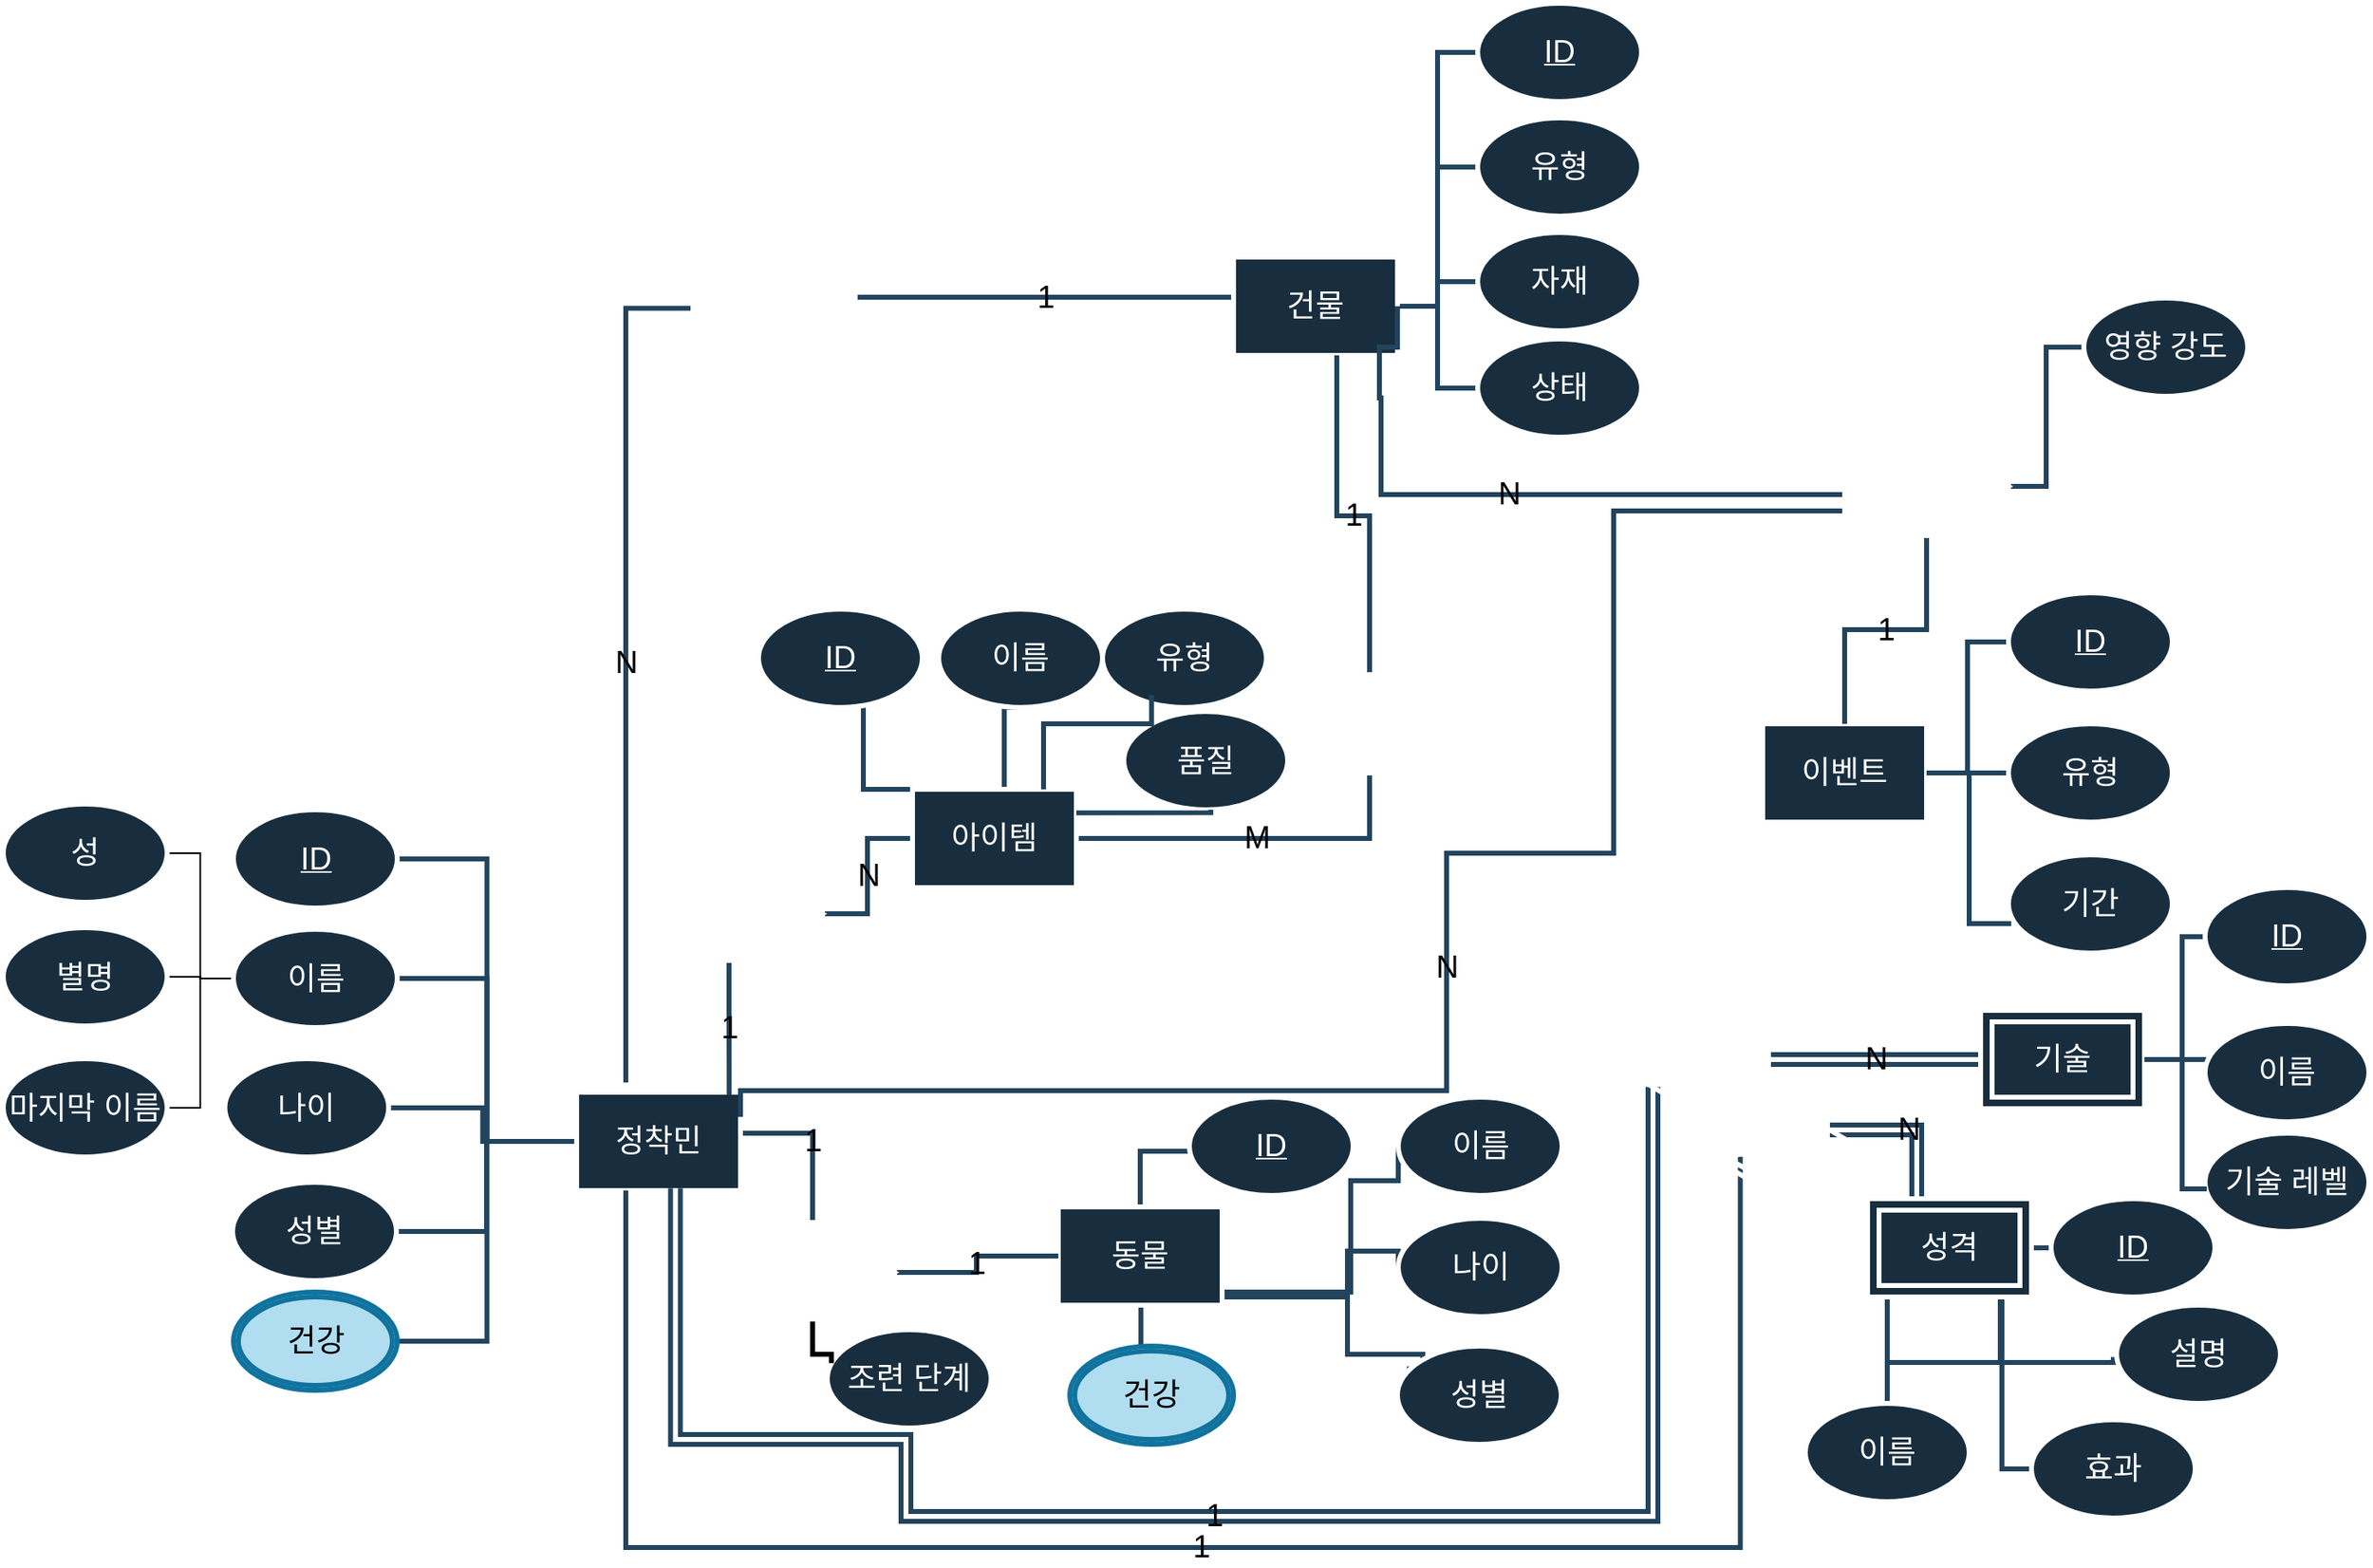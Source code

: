 <mxfile version="24.8.9">
  <diagram name="페이지-1" id="GI_cNQfDrmmtMgsHmbao">
    <mxGraphModel dx="2065" dy="2268" grid="0" gridSize="10" guides="1" tooltips="1" connect="1" arrows="1" fold="1" page="0" pageScale="1" pageWidth="827" pageHeight="1169" background="none" math="0" shadow="0">
      <root>
        <mxCell id="0" />
        <mxCell id="1" parent="0" />
        <mxCell id="TKPz3-VpZLi9evQmxMaP-30" value="건설/이용" style="shape=associativeEntity;whiteSpace=wrap;html=1;align=center;fillColor=none;labelBackgroundColor=none;strokeColor=#FFFFFF;fontColor=#FFFFFF;strokeWidth=3;fontSize=19;" parent="1" vertex="1">
          <mxGeometry x="197.5" y="57" width="104" height="65" as="geometry" />
        </mxCell>
        <mxCell id="XNvULCzM_jkl3tWQT3Cz-3" value="1" style="edgeStyle=orthogonalEdgeStyle;rounded=0;orthogonalLoop=1;jettySize=auto;html=1;endArrow=none;endFill=0;entryX=0.497;entryY=-0.033;entryDx=0;entryDy=0;entryPerimeter=0;labelBackgroundColor=none;strokeColor=#23445D;fontColor=default;strokeWidth=3;fontSize=19;" parent="1" source="TKPz3-VpZLi9evQmxMaP-33" target="XNvULCzM_jkl3tWQT3Cz-2" edge="1">
          <mxGeometry relative="1" as="geometry">
            <Array as="points">
              <mxPoint x="274" y="600" />
              <mxPoint x="274" y="653" />
            </Array>
          </mxGeometry>
        </mxCell>
        <mxCell id="wY4W4VZifrKlg0zCaD7g-46" style="edgeStyle=orthogonalEdgeStyle;rounded=0;orthogonalLoop=1;jettySize=auto;html=1;entryX=1;entryY=0.5;entryDx=0;entryDy=0;strokeColor=#23445D;endArrow=none;endFill=0;strokeWidth=3;fontSize=19;" parent="1" source="TKPz3-VpZLi9evQmxMaP-33" target="wY4W4VZifrKlg0zCaD7g-41" edge="1">
          <mxGeometry relative="1" as="geometry" />
        </mxCell>
        <mxCell id="wY4W4VZifrKlg0zCaD7g-47" style="edgeStyle=orthogonalEdgeStyle;rounded=0;orthogonalLoop=1;jettySize=auto;html=1;entryX=1;entryY=0.5;entryDx=0;entryDy=0;strokeColor=#23445D;endArrow=none;endFill=0;strokeWidth=3;fontSize=19;" parent="1" source="TKPz3-VpZLi9evQmxMaP-33" target="wY4W4VZifrKlg0zCaD7g-38" edge="1">
          <mxGeometry relative="1" as="geometry" />
        </mxCell>
        <mxCell id="wY4W4VZifrKlg0zCaD7g-48" style="edgeStyle=orthogonalEdgeStyle;rounded=0;orthogonalLoop=1;jettySize=auto;html=1;entryX=1;entryY=0.5;entryDx=0;entryDy=0;strokeColor=#23445D;endArrow=none;endFill=0;strokeWidth=3;fontSize=19;" parent="1" source="TKPz3-VpZLi9evQmxMaP-33" target="wY4W4VZifrKlg0zCaD7g-43" edge="1">
          <mxGeometry relative="1" as="geometry" />
        </mxCell>
        <mxCell id="wY4W4VZifrKlg0zCaD7g-49" style="edgeStyle=orthogonalEdgeStyle;rounded=0;orthogonalLoop=1;jettySize=auto;html=1;entryX=1;entryY=0.5;entryDx=0;entryDy=0;strokeColor=#23445D;endArrow=none;endFill=0;strokeWidth=3;fontSize=19;" parent="1" source="TKPz3-VpZLi9evQmxMaP-33" target="wY4W4VZifrKlg0zCaD7g-44" edge="1">
          <mxGeometry relative="1" as="geometry" />
        </mxCell>
        <mxCell id="wY4W4VZifrKlg0zCaD7g-50" style="edgeStyle=orthogonalEdgeStyle;rounded=0;orthogonalLoop=1;jettySize=auto;html=1;strokeColor=#23445D;endArrow=none;endFill=0;entryX=1;entryY=0.5;entryDx=0;entryDy=0;strokeWidth=3;fontSize=19;" parent="1" source="TKPz3-VpZLi9evQmxMaP-33" target="N7CeFheG3J_wT7qLa4mL-29" edge="1">
          <mxGeometry relative="1" as="geometry">
            <mxPoint x="84" y="690" as="targetPoint" />
          </mxGeometry>
        </mxCell>
        <mxCell id="TKPz3-VpZLi9evQmxMaP-33" value="정착민" style="whiteSpace=wrap;html=1;align=center;labelBackgroundColor=none;fillColor=#182E3E;strokeColor=#FFFFFF;fontColor=#FFFFFF;strokeWidth=3;fontSize=19;" parent="1" vertex="1">
          <mxGeometry x="130" y="575" width="100" height="60" as="geometry" />
        </mxCell>
        <mxCell id="wY4W4VZifrKlg0zCaD7g-11" value="1" style="edgeStyle=orthogonalEdgeStyle;rounded=0;orthogonalLoop=1;jettySize=auto;html=1;entryX=1;entryY=0.5;entryDx=0;entryDy=0;endArrow=none;endFill=0;labelBackgroundColor=none;strokeColor=#23445D;fontColor=default;strokeWidth=3;fontSize=19;" parent="1" source="TKPz3-VpZLi9evQmxMaP-34" target="TKPz3-VpZLi9evQmxMaP-30" edge="1">
          <mxGeometry relative="1" as="geometry">
            <Array as="points">
              <mxPoint x="302" y="90" />
            </Array>
          </mxGeometry>
        </mxCell>
        <mxCell id="wY4W4VZifrKlg0zCaD7g-72" style="edgeStyle=orthogonalEdgeStyle;rounded=0;orthogonalLoop=1;jettySize=auto;html=1;entryX=0;entryY=0.5;entryDx=0;entryDy=0;strokeColor=#23445D;endArrow=none;endFill=0;strokeWidth=3;fontSize=19;" parent="1" source="TKPz3-VpZLi9evQmxMaP-34" target="wY4W4VZifrKlg0zCaD7g-68" edge="1">
          <mxGeometry relative="1" as="geometry" />
        </mxCell>
        <mxCell id="wY4W4VZifrKlg0zCaD7g-73" style="edgeStyle=orthogonalEdgeStyle;rounded=0;orthogonalLoop=1;jettySize=auto;html=1;entryX=0;entryY=0.5;entryDx=0;entryDy=0;strokeColor=#23445D;endArrow=none;endFill=0;strokeWidth=3;fontSize=19;" parent="1" source="TKPz3-VpZLi9evQmxMaP-34" target="wY4W4VZifrKlg0zCaD7g-67" edge="1">
          <mxGeometry relative="1" as="geometry" />
        </mxCell>
        <mxCell id="wY4W4VZifrKlg0zCaD7g-74" style="edgeStyle=orthogonalEdgeStyle;rounded=0;orthogonalLoop=1;jettySize=auto;html=1;entryX=0;entryY=0.5;entryDx=0;entryDy=0;strokeColor=#23445D;endArrow=none;endFill=0;strokeWidth=3;fontSize=19;" parent="1" source="TKPz3-VpZLi9evQmxMaP-34" target="wY4W4VZifrKlg0zCaD7g-69" edge="1">
          <mxGeometry relative="1" as="geometry" />
        </mxCell>
        <mxCell id="wY4W4VZifrKlg0zCaD7g-75" style="edgeStyle=orthogonalEdgeStyle;rounded=0;orthogonalLoop=1;jettySize=auto;html=1;strokeColor=#23445D;endArrow=none;endFill=0;strokeWidth=3;fontSize=19;" parent="1" source="TKPz3-VpZLi9evQmxMaP-34" target="wY4W4VZifrKlg0zCaD7g-70" edge="1">
          <mxGeometry relative="1" as="geometry">
            <Array as="points" />
          </mxGeometry>
        </mxCell>
        <mxCell id="TKPz3-VpZLi9evQmxMaP-34" value="건물" style="whiteSpace=wrap;html=1;align=center;labelBackgroundColor=none;fillColor=#182E3E;strokeColor=#FFFFFF;fontColor=#FFFFFF;strokeWidth=3;fontSize=19;" parent="1" vertex="1">
          <mxGeometry x="531" y="65" width="100" height="60" as="geometry" />
        </mxCell>
        <mxCell id="XNvULCzM_jkl3tWQT3Cz-17" value="M" style="edgeStyle=orthogonalEdgeStyle;rounded=0;orthogonalLoop=1;jettySize=auto;html=1;entryX=0.5;entryY=1;entryDx=0;entryDy=0;endArrow=none;endFill=0;labelBackgroundColor=none;strokeColor=#23445D;fontColor=default;strokeWidth=3;fontSize=19;" parent="1" source="TKPz3-VpZLi9evQmxMaP-35" target="XNvULCzM_jkl3tWQT3Cz-16" edge="1">
          <mxGeometry relative="1" as="geometry" />
        </mxCell>
        <mxCell id="wY4W4VZifrKlg0zCaD7g-18" value="N" style="edgeStyle=orthogonalEdgeStyle;rounded=0;orthogonalLoop=1;jettySize=auto;html=1;endArrow=none;endFill=0;labelBackgroundColor=none;strokeColor=#23445D;fontColor=default;strokeWidth=3;fontSize=19;" parent="1" source="TKPz3-VpZLi9evQmxMaP-35" target="wY4W4VZifrKlg0zCaD7g-17" edge="1">
          <mxGeometry relative="1" as="geometry" />
        </mxCell>
        <mxCell id="wY4W4VZifrKlg0zCaD7g-83" style="edgeStyle=orthogonalEdgeStyle;rounded=0;orthogonalLoop=1;jettySize=auto;html=1;entryX=1;entryY=1;entryDx=0;entryDy=0;strokeColor=#23445D;endArrow=none;endFill=0;strokeWidth=3;fontSize=19;" parent="1" source="TKPz3-VpZLi9evQmxMaP-35" edge="1">
          <mxGeometry relative="1" as="geometry">
            <Array as="points">
              <mxPoint x="305" y="390" />
            </Array>
            <mxPoint x="326.355" y="331.213" as="targetPoint" />
          </mxGeometry>
        </mxCell>
        <mxCell id="wY4W4VZifrKlg0zCaD7g-84" style="edgeStyle=orthogonalEdgeStyle;rounded=0;orthogonalLoop=1;jettySize=auto;html=1;entryX=0.5;entryY=1;entryDx=0;entryDy=0;strokeColor=#23445D;endArrow=none;endFill=0;strokeWidth=3;fontSize=19;" parent="1" source="TKPz3-VpZLi9evQmxMaP-35" target="wY4W4VZifrKlg0zCaD7g-79" edge="1">
          <mxGeometry relative="1" as="geometry">
            <Array as="points">
              <mxPoint x="391" y="380" />
              <mxPoint x="391" y="380" />
            </Array>
          </mxGeometry>
        </mxCell>
        <mxCell id="TKPz3-VpZLi9evQmxMaP-35" value="아이템" style="whiteSpace=wrap;html=1;align=center;labelBackgroundColor=none;fillColor=#182E3E;strokeColor=#FFFFFF;fontColor=#FFFFFF;strokeWidth=3;fontSize=19;" parent="1" vertex="1">
          <mxGeometry x="335" y="390" width="100" height="60" as="geometry" />
        </mxCell>
        <mxCell id="wY4W4VZifrKlg0zCaD7g-107" style="edgeStyle=orthogonalEdgeStyle;rounded=0;orthogonalLoop=1;jettySize=auto;html=1;strokeColor=#23445D;endArrow=none;endFill=0;strokeWidth=3;fontSize=19;entryX=0.434;entryY=0.02;entryDx=0;entryDy=0;entryPerimeter=0;" parent="1" source="TKPz3-VpZLi9evQmxMaP-36" target="N7CeFheG3J_wT7qLa4mL-30" edge="1">
          <mxGeometry relative="1" as="geometry">
            <mxPoint x="390" y="730" as="targetPoint" />
            <Array as="points">
              <mxPoint x="474" y="731" />
            </Array>
          </mxGeometry>
        </mxCell>
        <mxCell id="wY4W4VZifrKlg0zCaD7g-109" style="edgeStyle=orthogonalEdgeStyle;rounded=0;orthogonalLoop=1;jettySize=auto;html=1;strokeColor=#23445D;endArrow=none;endFill=0;strokeWidth=3;fontSize=19;" parent="1" source="TKPz3-VpZLi9evQmxMaP-36" target="wY4W4VZifrKlg0zCaD7g-102" edge="1">
          <mxGeometry relative="1" as="geometry">
            <Array as="points">
              <mxPoint x="474" y="611" />
            </Array>
          </mxGeometry>
        </mxCell>
        <mxCell id="wY4W4VZifrKlg0zCaD7g-110" style="edgeStyle=orthogonalEdgeStyle;rounded=0;orthogonalLoop=1;jettySize=auto;html=1;entryX=0;entryY=0.5;entryDx=0;entryDy=0;strokeColor=#23445D;endArrow=none;endFill=0;strokeWidth=3;fontSize=19;" parent="1" target="wY4W4VZifrKlg0zCaD7g-101" edge="1">
          <mxGeometry relative="1" as="geometry">
            <Array as="points">
              <mxPoint x="602.51" y="697" />
              <mxPoint x="602.51" y="629" />
              <mxPoint x="631.51" y="629" />
            </Array>
            <mxPoint x="524.51" y="697" as="sourcePoint" />
          </mxGeometry>
        </mxCell>
        <mxCell id="wY4W4VZifrKlg0zCaD7g-112" style="edgeStyle=orthogonalEdgeStyle;rounded=0;orthogonalLoop=1;jettySize=auto;html=1;strokeColor=#23445D;endArrow=none;endFill=0;strokeWidth=3;fontSize=19;entryX=0.058;entryY=0.231;entryDx=0;entryDy=0;entryPerimeter=0;" parent="1" target="wY4W4VZifrKlg0zCaD7g-104" edge="1">
          <mxGeometry relative="1" as="geometry">
            <mxPoint x="567.833" y="736" as="targetPoint" />
            <Array as="points">
              <mxPoint x="600.51" y="700" />
              <mxPoint x="600.51" y="735" />
              <mxPoint x="646.51" y="735" />
            </Array>
            <mxPoint x="524" y="700" as="sourcePoint" />
          </mxGeometry>
        </mxCell>
        <mxCell id="wY4W4VZifrKlg0zCaD7g-114" style="edgeStyle=orthogonalEdgeStyle;rounded=0;orthogonalLoop=1;jettySize=auto;html=1;entryX=0;entryY=0.5;entryDx=0;entryDy=0;strokeColor=#23445D;endArrow=none;endFill=0;strokeWidth=3;fontSize=19;" parent="1" target="wY4W4VZifrKlg0zCaD7g-103" edge="1">
          <mxGeometry relative="1" as="geometry">
            <mxPoint x="524.51" y="698" as="sourcePoint" />
            <Array as="points">
              <mxPoint x="600.51" y="698" />
              <mxPoint x="600.51" y="672" />
            </Array>
          </mxGeometry>
        </mxCell>
        <mxCell id="TKPz3-VpZLi9evQmxMaP-36" value="동물" style="whiteSpace=wrap;html=1;align=center;labelBackgroundColor=none;fillColor=#182E3E;strokeColor=#FFFFFF;fontColor=#FFFFFF;strokeWidth=3;fontSize=19;" parent="1" vertex="1">
          <mxGeometry x="424" y="645" width="100" height="60" as="geometry" />
        </mxCell>
        <mxCell id="XNvULCzM_jkl3tWQT3Cz-20" value="1" style="edgeStyle=orthogonalEdgeStyle;rounded=0;orthogonalLoop=1;jettySize=auto;html=1;endArrow=none;endFill=0;labelBackgroundColor=none;strokeColor=#23445D;fontColor=default;strokeWidth=3;fontSize=19;" parent="1" source="XNvULCzM_jkl3tWQT3Cz-2" target="TKPz3-VpZLi9evQmxMaP-36" edge="1">
          <mxGeometry relative="1" as="geometry" />
        </mxCell>
        <mxCell id="XNvULCzM_jkl3tWQT3Cz-2" value="조련" style="shape=associativeEntity;whiteSpace=wrap;html=1;align=center;fillColor=none;labelBackgroundColor=none;strokeColor=#FFFFFF;fontColor=#FFFFFF;strokeWidth=3;fontSize=19;" parent="1" vertex="1">
          <mxGeometry x="224" y="655" width="100" height="60" as="geometry" />
        </mxCell>
        <mxCell id="XNvULCzM_jkl3tWQT3Cz-11" value="N" style="edgeStyle=orthogonalEdgeStyle;rounded=0;orthogonalLoop=1;jettySize=auto;html=1;endArrow=none;endFill=0;shape=link;labelBackgroundColor=none;strokeColor=#23445D;fontColor=default;strokeWidth=3;fontSize=19;" parent="1" source="wY4W4VZifrKlg0zCaD7g-32" target="wY4W4VZifrKlg0zCaD7g-29" edge="1">
          <mxGeometry relative="1" as="geometry">
            <mxPoint x="819.0" y="538.5" as="sourcePoint" />
            <mxPoint x="981" y="539.0" as="targetPoint" />
          </mxGeometry>
        </mxCell>
        <mxCell id="XNvULCzM_jkl3tWQT3Cz-10" value="1" style="edgeStyle=orthogonalEdgeStyle;rounded=0;orthogonalLoop=1;jettySize=auto;html=1;endArrow=none;endFill=0;shape=link;labelBackgroundColor=none;strokeColor=#23445D;fontColor=default;strokeWidth=3;fontSize=19;exitX=0.603;exitY=0.978;exitDx=0;exitDy=0;exitPerimeter=0;" parent="1" source="TKPz3-VpZLi9evQmxMaP-33" target="wY4W4VZifrKlg0zCaD7g-32" edge="1">
          <mxGeometry relative="1" as="geometry">
            <mxPoint x="786.9" y="595" as="targetPoint" />
            <Array as="points">
              <mxPoint x="190" y="787" />
              <mxPoint x="331" y="787" />
              <mxPoint x="331" y="834" />
              <mxPoint x="787" y="834" />
            </Array>
            <mxPoint x="189.5" y="672.24" as="sourcePoint" />
          </mxGeometry>
        </mxCell>
        <mxCell id="XNvULCzM_jkl3tWQT3Cz-14" value="N" style="edgeStyle=orthogonalEdgeStyle;rounded=0;orthogonalLoop=1;jettySize=auto;html=1;endArrow=none;endFill=0;shape=link;labelBackgroundColor=none;strokeColor=#23445D;fontColor=default;strokeWidth=3;fontSize=19;" parent="1" source="wY4W4VZifrKlg0zCaD7g-34" target="wY4W4VZifrKlg0zCaD7g-30" edge="1">
          <mxGeometry relative="1" as="geometry">
            <mxPoint x="801" y="599.0" as="sourcePoint" />
            <mxPoint x="1000" y="656.5" as="targetPoint" />
            <Array as="points">
              <mxPoint x="921" y="598" />
              <mxPoint x="948" y="598" />
            </Array>
          </mxGeometry>
        </mxCell>
        <mxCell id="XNvULCzM_jkl3tWQT3Cz-13" value="1" style="edgeStyle=orthogonalEdgeStyle;rounded=0;orthogonalLoop=1;jettySize=auto;html=1;entryX=0.153;entryY=0.473;entryDx=0;entryDy=0;entryPerimeter=0;endArrow=none;endFill=0;labelBackgroundColor=none;strokeColor=#23445D;fontColor=default;strokeWidth=3;fontSize=19;" parent="1" source="TKPz3-VpZLi9evQmxMaP-33" target="wY4W4VZifrKlg0zCaD7g-34" edge="1">
          <mxGeometry relative="1" as="geometry">
            <mxPoint x="308.68" y="852.72" as="targetPoint" />
            <Array as="points">
              <mxPoint x="160" y="853" />
            </Array>
          </mxGeometry>
        </mxCell>
        <mxCell id="XNvULCzM_jkl3tWQT3Cz-18" value="1" style="edgeStyle=orthogonalEdgeStyle;rounded=0;orthogonalLoop=1;jettySize=auto;html=1;endArrow=none;endFill=0;labelBackgroundColor=none;strokeColor=#23445D;fontColor=default;strokeWidth=3;fontSize=19;" parent="1" source="XNvULCzM_jkl3tWQT3Cz-16" target="TKPz3-VpZLi9evQmxMaP-34" edge="1">
          <mxGeometry relative="1" as="geometry">
            <Array as="points">
              <mxPoint x="614" y="223" />
              <mxPoint x="594" y="223" />
            </Array>
          </mxGeometry>
        </mxCell>
        <mxCell id="XNvULCzM_jkl3tWQT3Cz-16" value="보관" style="shape=associativeEntity;whiteSpace=wrap;html=1;align=center;fillColor=none;labelBackgroundColor=none;strokeColor=#FFFFFF;fontColor=#FFFFFF;strokeWidth=3;fontSize=19;" parent="1" vertex="1">
          <mxGeometry x="564" y="320" width="100" height="60" as="geometry" />
        </mxCell>
        <mxCell id="wY4W4VZifrKlg0zCaD7g-12" value="N" style="edgeStyle=orthogonalEdgeStyle;rounded=0;orthogonalLoop=1;jettySize=auto;html=1;endArrow=none;endFill=0;labelBackgroundColor=none;strokeColor=#23445D;fontColor=default;strokeWidth=3;fontSize=19;entryX=0.019;entryY=0.603;entryDx=0;entryDy=0;entryPerimeter=0;" parent="1" target="TKPz3-VpZLi9evQmxMaP-30" edge="1">
          <mxGeometry relative="1" as="geometry">
            <Array as="points">
              <mxPoint x="160" y="96" />
            </Array>
            <mxPoint x="160" y="569" as="sourcePoint" />
            <mxPoint x="200" y="148" as="targetPoint" />
          </mxGeometry>
        </mxCell>
        <mxCell id="wY4W4VZifrKlg0zCaD7g-94" style="edgeStyle=orthogonalEdgeStyle;rounded=0;orthogonalLoop=1;jettySize=auto;html=1;entryX=0;entryY=0.5;entryDx=0;entryDy=0;strokeColor=#23445D;endArrow=none;endFill=0;strokeWidth=3;fontSize=19;" parent="1" source="wY4W4VZifrKlg0zCaD7g-13" target="wY4W4VZifrKlg0zCaD7g-87" edge="1">
          <mxGeometry relative="1" as="geometry" />
        </mxCell>
        <mxCell id="wY4W4VZifrKlg0zCaD7g-95" style="edgeStyle=orthogonalEdgeStyle;rounded=0;orthogonalLoop=1;jettySize=auto;html=1;strokeColor=#23445D;endArrow=none;endFill=0;strokeWidth=3;fontSize=19;" parent="1" source="wY4W4VZifrKlg0zCaD7g-13" target="wY4W4VZifrKlg0zCaD7g-92" edge="1">
          <mxGeometry relative="1" as="geometry" />
        </mxCell>
        <mxCell id="wY4W4VZifrKlg0zCaD7g-13" value="이벤트" style="whiteSpace=wrap;html=1;align=center;labelBackgroundColor=none;fillColor=#182E3E;strokeColor=#FFFFFF;fontColor=#FFFFFF;strokeWidth=3;fontSize=19;" parent="1" vertex="1">
          <mxGeometry x="854" y="350" width="100" height="60" as="geometry" />
        </mxCell>
        <mxCell id="wY4W4VZifrKlg0zCaD7g-17" value="소유" style="shape=associativeEntity;whiteSpace=wrap;html=1;align=center;fillColor=none;labelBackgroundColor=none;strokeColor=#FFFFFF;fontColor=#FFFFFF;strokeWidth=3;fontSize=19;" parent="1" vertex="1">
          <mxGeometry x="180" y="436" width="100" height="60" as="geometry" />
        </mxCell>
        <mxCell id="wY4W4VZifrKlg0zCaD7g-19" value="1" style="edgeStyle=orthogonalEdgeStyle;rounded=0;orthogonalLoop=1;jettySize=auto;html=1;entryX=0.931;entryY=0.028;entryDx=0;entryDy=0;entryPerimeter=0;endArrow=none;endFill=0;labelBackgroundColor=none;strokeColor=#23445D;fontColor=default;strokeWidth=3;fontSize=19;" parent="1" source="wY4W4VZifrKlg0zCaD7g-17" target="TKPz3-VpZLi9evQmxMaP-33" edge="1">
          <mxGeometry relative="1" as="geometry">
            <Array as="points">
              <mxPoint x="223" y="520" />
              <mxPoint x="223" y="520" />
            </Array>
          </mxGeometry>
        </mxCell>
        <mxCell id="wY4W4VZifrKlg0zCaD7g-25" value="N" style="edgeStyle=orthogonalEdgeStyle;rounded=0;orthogonalLoop=1;jettySize=auto;html=1;entryX=1;entryY=0.25;entryDx=0;entryDy=0;endArrow=none;endFill=0;labelBackgroundColor=none;strokeColor=#23445D;fontColor=default;strokeWidth=3;fontSize=19;exitX=0;exitY=0.75;exitDx=0;exitDy=0;" parent="1" source="wY4W4VZifrKlg0zCaD7g-21" target="TKPz3-VpZLi9evQmxMaP-33" edge="1">
          <mxGeometry relative="1" as="geometry">
            <mxPoint x="404" y="565.059" as="sourcePoint" />
            <Array as="points">
              <mxPoint x="763" y="220" />
              <mxPoint x="763" y="429" />
              <mxPoint x="661" y="429" />
              <mxPoint x="661" y="574" />
              <mxPoint x="230" y="574" />
            </Array>
          </mxGeometry>
        </mxCell>
        <mxCell id="wY4W4VZifrKlg0zCaD7g-22" value="1" style="edgeStyle=orthogonalEdgeStyle;rounded=0;orthogonalLoop=1;jettySize=auto;html=1;endArrow=none;endFill=0;labelBackgroundColor=none;strokeColor=#23445D;fontColor=default;strokeWidth=3;fontSize=19;" parent="1" source="wY4W4VZifrKlg0zCaD7g-21" target="wY4W4VZifrKlg0zCaD7g-13" edge="1">
          <mxGeometry relative="1" as="geometry" />
        </mxCell>
        <mxCell id="wY4W4VZifrKlg0zCaD7g-23" value="N" style="edgeStyle=orthogonalEdgeStyle;rounded=0;orthogonalLoop=1;jettySize=auto;html=1;entryX=1;entryY=0.5;entryDx=0;entryDy=0;endArrow=none;endFill=0;labelBackgroundColor=none;strokeColor=#23445D;fontColor=default;strokeWidth=3;fontSize=19;" parent="1" source="wY4W4VZifrKlg0zCaD7g-21" target="TKPz3-VpZLi9evQmxMaP-34" edge="1">
          <mxGeometry relative="1" as="geometry">
            <Array as="points">
              <mxPoint x="621" y="210" />
              <mxPoint x="621" y="151" />
              <mxPoint x="620" y="151" />
              <mxPoint x="620" y="120" />
              <mxPoint x="631" y="120" />
            </Array>
          </mxGeometry>
        </mxCell>
        <mxCell id="wY4W4VZifrKlg0zCaD7g-99" style="edgeStyle=orthogonalEdgeStyle;rounded=0;orthogonalLoop=1;jettySize=auto;html=1;entryX=0;entryY=0.5;entryDx=0;entryDy=0;strokeColor=#23445D;endArrow=none;endFill=0;strokeWidth=3;fontSize=19;" parent="1" source="wY4W4VZifrKlg0zCaD7g-21" target="wY4W4VZifrKlg0zCaD7g-98" edge="1">
          <mxGeometry relative="1" as="geometry" />
        </mxCell>
        <mxCell id="wY4W4VZifrKlg0zCaD7g-21" value="영향" style="shape=associativeEntity;whiteSpace=wrap;html=1;align=center;fillColor=none;labelBackgroundColor=none;strokeColor=#FFFFFF;fontColor=#FFFFFF;strokeWidth=3;fontSize=19;" parent="1" vertex="1">
          <mxGeometry x="904" y="175" width="100" height="60" as="geometry" />
        </mxCell>
        <mxCell id="wY4W4VZifrKlg0zCaD7g-64" style="edgeStyle=orthogonalEdgeStyle;rounded=0;orthogonalLoop=1;jettySize=auto;html=1;strokeColor=#23445D;endArrow=none;endFill=0;strokeWidth=3;fontSize=19;" parent="1" source="wY4W4VZifrKlg0zCaD7g-29" target="wY4W4VZifrKlg0zCaD7g-53" edge="1">
          <mxGeometry relative="1" as="geometry">
            <Array as="points">
              <mxPoint x="1110" y="555" />
              <mxPoint x="1110" y="480" />
            </Array>
          </mxGeometry>
        </mxCell>
        <mxCell id="wY4W4VZifrKlg0zCaD7g-65" style="edgeStyle=orthogonalEdgeStyle;rounded=0;orthogonalLoop=1;jettySize=auto;html=1;strokeColor=#23445D;endArrow=none;endFill=0;strokeWidth=3;fontSize=19;" parent="1" source="wY4W4VZifrKlg0zCaD7g-29" target="wY4W4VZifrKlg0zCaD7g-52" edge="1">
          <mxGeometry relative="1" as="geometry">
            <Array as="points">
              <mxPoint x="1120" y="555" />
              <mxPoint x="1120" y="555" />
            </Array>
          </mxGeometry>
        </mxCell>
        <mxCell id="wY4W4VZifrKlg0zCaD7g-29" value="기술" style="shape=ext;margin=3;double=1;whiteSpace=wrap;html=1;align=center;labelBackgroundColor=none;fillColor=#182E3E;strokeColor=#FFFFFF;fontColor=#FFFFFF;strokeWidth=3;fontSize=19;" parent="1" vertex="1">
          <mxGeometry x="987" y="525" width="100" height="60" as="geometry" />
        </mxCell>
        <mxCell id="wY4W4VZifrKlg0zCaD7g-58" style="edgeStyle=orthogonalEdgeStyle;rounded=0;orthogonalLoop=1;jettySize=auto;html=1;strokeColor=#23445D;endArrow=none;endFill=0;strokeWidth=3;fontSize=19;" parent="1" source="wY4W4VZifrKlg0zCaD7g-30" target="wY4W4VZifrKlg0zCaD7g-56" edge="1">
          <mxGeometry relative="1" as="geometry" />
        </mxCell>
        <mxCell id="wY4W4VZifrKlg0zCaD7g-59" style="edgeStyle=orthogonalEdgeStyle;rounded=0;orthogonalLoop=1;jettySize=auto;html=1;strokeColor=#23445D;endArrow=none;endFill=0;strokeWidth=3;fontSize=19;entryX=-0.007;entryY=0.554;entryDx=0;entryDy=0;entryPerimeter=0;" parent="1" source="wY4W4VZifrKlg0zCaD7g-30" target="wY4W4VZifrKlg0zCaD7g-55" edge="1">
          <mxGeometry relative="1" as="geometry">
            <Array as="points">
              <mxPoint x="930" y="740" />
              <mxPoint x="1068" y="740" />
              <mxPoint x="1068" y="738" />
            </Array>
          </mxGeometry>
        </mxCell>
        <mxCell id="wY4W4VZifrKlg0zCaD7g-60" style="edgeStyle=orthogonalEdgeStyle;rounded=0;orthogonalLoop=1;jettySize=auto;html=1;entryX=0;entryY=0.5;entryDx=0;entryDy=0;strokeColor=#23445D;endArrow=none;endFill=0;strokeWidth=3;fontSize=19;" parent="1" source="wY4W4VZifrKlg0zCaD7g-30" target="wY4W4VZifrKlg0zCaD7g-57" edge="1">
          <mxGeometry relative="1" as="geometry">
            <Array as="points">
              <mxPoint x="1000" y="805" />
            </Array>
          </mxGeometry>
        </mxCell>
        <mxCell id="wY4W4VZifrKlg0zCaD7g-63" style="edgeStyle=orthogonalEdgeStyle;rounded=0;orthogonalLoop=1;jettySize=auto;html=1;strokeColor=#23445D;endArrow=none;endFill=0;strokeWidth=3;fontSize=19;" parent="1" source="wY4W4VZifrKlg0zCaD7g-30" target="wY4W4VZifrKlg0zCaD7g-61" edge="1">
          <mxGeometry relative="1" as="geometry">
            <Array as="points">
              <mxPoint x="999" y="740" />
              <mxPoint x="930" y="740" />
            </Array>
          </mxGeometry>
        </mxCell>
        <mxCell id="wY4W4VZifrKlg0zCaD7g-30" value="성격" style="shape=ext;margin=3;double=1;whiteSpace=wrap;html=1;align=center;labelBackgroundColor=none;fillColor=#182E3E;strokeColor=#FFFFFF;fontColor=#FFFFFF;strokeWidth=3;fontSize=19;" parent="1" vertex="1">
          <mxGeometry x="918" y="640" width="100" height="60" as="geometry" />
        </mxCell>
        <mxCell id="wY4W4VZifrKlg0zCaD7g-32" value="내제" style="shape=rhombus;double=1;perimeter=rhombusPerimeter;whiteSpace=wrap;html=1;align=center;strokeColor=#FFFFFF;verticalAlign=middle;fontFamily=Helvetica;fontSize=19;fontColor=#FFFFFF;fillColor=none;labelBackgroundColor=none;strokeWidth=3;" parent="1" vertex="1">
          <mxGeometry x="759" y="525" width="100" height="60" as="geometry" />
        </mxCell>
        <mxCell id="wY4W4VZifrKlg0zCaD7g-34" value="내제" style="shape=rhombus;double=1;perimeter=rhombusPerimeter;whiteSpace=wrap;html=1;align=center;strokeColor=#FFFFFF;verticalAlign=middle;fontFamily=Helvetica;fontSize=19;fontColor=#FFFFFF;fillColor=none;labelBackgroundColor=none;strokeWidth=3;" parent="1" vertex="1">
          <mxGeometry x="825" y="586" width="100" height="60" as="geometry" />
        </mxCell>
        <mxCell id="N7CeFheG3J_wT7qLa4mL-35" style="edgeStyle=orthogonalEdgeStyle;rounded=0;orthogonalLoop=1;jettySize=auto;html=1;entryX=1;entryY=0.5;entryDx=0;entryDy=0;endArrow=none;endFill=0;" parent="1" source="wY4W4VZifrKlg0zCaD7g-38" target="N7CeFheG3J_wT7qLa4mL-32" edge="1">
          <mxGeometry relative="1" as="geometry" />
        </mxCell>
        <mxCell id="N7CeFheG3J_wT7qLa4mL-36" style="edgeStyle=orthogonalEdgeStyle;rounded=0;orthogonalLoop=1;jettySize=auto;html=1;entryX=1;entryY=0.5;entryDx=0;entryDy=0;endArrow=none;endFill=0;" parent="1" source="wY4W4VZifrKlg0zCaD7g-38" target="N7CeFheG3J_wT7qLa4mL-33" edge="1">
          <mxGeometry relative="1" as="geometry" />
        </mxCell>
        <mxCell id="N7CeFheG3J_wT7qLa4mL-37" style="edgeStyle=orthogonalEdgeStyle;rounded=0;orthogonalLoop=1;jettySize=auto;html=1;entryX=1;entryY=0.5;entryDx=0;entryDy=0;endArrow=none;endFill=0;" parent="1" source="wY4W4VZifrKlg0zCaD7g-38" target="N7CeFheG3J_wT7qLa4mL-34" edge="1">
          <mxGeometry relative="1" as="geometry" />
        </mxCell>
        <mxCell id="wY4W4VZifrKlg0zCaD7g-38" value="이름" style="ellipse;whiteSpace=wrap;html=1;align=center;strokeColor=#FFFFFF;fontColor=#FFFFFF;fillColor=#182E3E;strokeWidth=3;fontSize=19;" parent="1" vertex="1">
          <mxGeometry x="-79.5" y="475.5" width="100" height="60" as="geometry" />
        </mxCell>
        <mxCell id="wY4W4VZifrKlg0zCaD7g-41" value="ID" style="ellipse;whiteSpace=wrap;html=1;align=center;fontStyle=4;strokeColor=#FFFFFF;fontColor=#FFFFFF;fillColor=#182E3E;strokeWidth=3;fontSize=19;" parent="1" vertex="1">
          <mxGeometry x="-79.5" y="402.5" width="100" height="60" as="geometry" />
        </mxCell>
        <mxCell id="wY4W4VZifrKlg0zCaD7g-43" value="나이" style="ellipse;whiteSpace=wrap;html=1;align=center;strokeColor=#FFFFFF;fontColor=#FFFFFF;fillColor=#182E3E;strokeWidth=3;fontSize=19;" parent="1" vertex="1">
          <mxGeometry x="-84.75" y="554.5" width="100" height="60" as="geometry" />
        </mxCell>
        <mxCell id="wY4W4VZifrKlg0zCaD7g-44" value="성별" style="ellipse;whiteSpace=wrap;html=1;align=center;strokeColor=#FFFFFF;fontColor=#FFFFFF;fillColor=#182E3E;strokeWidth=3;fontSize=19;" parent="1" vertex="1">
          <mxGeometry x="-80" y="630" width="100" height="60" as="geometry" />
        </mxCell>
        <mxCell id="wY4W4VZifrKlg0zCaD7g-52" value="이름" style="ellipse;whiteSpace=wrap;html=1;align=center;strokeColor=#FFFFFF;fontColor=#FFFFFF;fillColor=#182E3E;strokeWidth=3;fontSize=19;" parent="1" vertex="1">
          <mxGeometry x="1124" y="533" width="100" height="60" as="geometry" />
        </mxCell>
        <mxCell id="wY4W4VZifrKlg0zCaD7g-53" value="ID" style="ellipse;whiteSpace=wrap;html=1;align=center;fontStyle=4;strokeColor=#FFFFFF;fontColor=#FFFFFF;fillColor=#182E3E;strokeWidth=3;fontSize=19;" parent="1" vertex="1">
          <mxGeometry x="1124" y="450" width="100" height="60" as="geometry" />
        </mxCell>
        <mxCell id="wY4W4VZifrKlg0zCaD7g-54" value="기술 레벨" style="ellipse;whiteSpace=wrap;html=1;align=center;strokeColor=#FFFFFF;fontColor=#FFFFFF;fillColor=#182E3E;strokeWidth=3;fontSize=19;" parent="1" vertex="1">
          <mxGeometry x="1124" y="600" width="100" height="60" as="geometry" />
        </mxCell>
        <mxCell id="wY4W4VZifrKlg0zCaD7g-55" value="설명" style="ellipse;whiteSpace=wrap;html=1;align=center;strokeColor=#FFFFFF;fontColor=#FFFFFF;fillColor=#182E3E;strokeWidth=3;fontSize=19;" parent="1" vertex="1">
          <mxGeometry x="1070" y="705" width="100" height="60" as="geometry" />
        </mxCell>
        <mxCell id="wY4W4VZifrKlg0zCaD7g-56" value="ID" style="ellipse;whiteSpace=wrap;html=1;align=center;fontStyle=4;strokeColor=#FFFFFF;fontColor=#FFFFFF;fillColor=#182E3E;strokeWidth=3;fontSize=19;" parent="1" vertex="1">
          <mxGeometry x="1030" y="640" width="100" height="60" as="geometry" />
        </mxCell>
        <mxCell id="wY4W4VZifrKlg0zCaD7g-57" value="효과" style="ellipse;whiteSpace=wrap;html=1;align=center;strokeColor=#FFFFFF;fontColor=#FFFFFF;fillColor=#182E3E;strokeWidth=3;fontSize=19;" parent="1" vertex="1">
          <mxGeometry x="1018" y="775" width="100" height="60" as="geometry" />
        </mxCell>
        <mxCell id="wY4W4VZifrKlg0zCaD7g-61" value="이름" style="ellipse;whiteSpace=wrap;html=1;align=center;strokeColor=#FFFFFF;fontColor=#FFFFFF;fillColor=#182E3E;strokeWidth=3;fontSize=19;" parent="1" vertex="1">
          <mxGeometry x="880" y="765" width="100" height="60" as="geometry" />
        </mxCell>
        <mxCell id="wY4W4VZifrKlg0zCaD7g-66" style="edgeStyle=orthogonalEdgeStyle;rounded=0;orthogonalLoop=1;jettySize=auto;html=1;entryX=0.01;entryY=0.567;entryDx=0;entryDy=0;entryPerimeter=0;strokeColor=#23445D;endArrow=none;endFill=0;strokeWidth=3;fontSize=19;" parent="1" source="wY4W4VZifrKlg0zCaD7g-29" target="wY4W4VZifrKlg0zCaD7g-54" edge="1">
          <mxGeometry relative="1" as="geometry">
            <Array as="points">
              <mxPoint x="1110" y="555" />
              <mxPoint x="1110" y="634" />
            </Array>
          </mxGeometry>
        </mxCell>
        <mxCell id="wY4W4VZifrKlg0zCaD7g-67" value="유형" style="ellipse;whiteSpace=wrap;html=1;align=center;strokeColor=#FFFFFF;fontColor=#FFFFFF;fillColor=#182E3E;strokeWidth=3;fontSize=19;" parent="1" vertex="1">
          <mxGeometry x="680" y="-20" width="100" height="60" as="geometry" />
        </mxCell>
        <mxCell id="wY4W4VZifrKlg0zCaD7g-68" value="ID" style="ellipse;whiteSpace=wrap;html=1;align=center;fontStyle=4;strokeColor=#FFFFFF;fontColor=#FFFFFF;fillColor=#182E3E;strokeWidth=3;fontSize=19;" parent="1" vertex="1">
          <mxGeometry x="680" y="-90" width="100" height="60" as="geometry" />
        </mxCell>
        <mxCell id="wY4W4VZifrKlg0zCaD7g-69" value="자재" style="ellipse;whiteSpace=wrap;html=1;align=center;strokeColor=#FFFFFF;fontColor=#FFFFFF;fillColor=#182E3E;strokeWidth=3;fontSize=19;" parent="1" vertex="1">
          <mxGeometry x="680" y="50" width="100" height="60" as="geometry" />
        </mxCell>
        <mxCell id="wY4W4VZifrKlg0zCaD7g-70" value="상태" style="ellipse;whiteSpace=wrap;html=1;align=center;strokeColor=#FFFFFF;fontColor=#FFFFFF;fillColor=#182E3E;strokeWidth=3;fontSize=19;" parent="1" vertex="1">
          <mxGeometry x="680" y="115" width="100" height="60" as="geometry" />
        </mxCell>
        <mxCell id="wY4W4VZifrKlg0zCaD7g-79" value="이름" style="ellipse;whiteSpace=wrap;html=1;align=center;strokeColor=#FFFFFF;fontColor=#FFFFFF;fillColor=#182E3E;strokeWidth=3;fontSize=19;" parent="1" vertex="1">
          <mxGeometry x="351" y="280" width="100" height="60" as="geometry" />
        </mxCell>
        <mxCell id="wY4W4VZifrKlg0zCaD7g-80" value="품질" style="ellipse;whiteSpace=wrap;html=1;align=center;strokeColor=#FFFFFF;fontColor=#FFFFFF;fillColor=#182E3E;strokeWidth=3;fontSize=19;" parent="1" vertex="1">
          <mxGeometry x="464" y="342.5" width="100" height="60" as="geometry" />
        </mxCell>
        <mxCell id="wY4W4VZifrKlg0zCaD7g-81" value="유형" style="ellipse;whiteSpace=wrap;html=1;align=center;strokeColor=#FFFFFF;fontColor=#FFFFFF;fillColor=#182E3E;strokeWidth=3;fontSize=19;" parent="1" vertex="1">
          <mxGeometry x="451" y="280" width="100" height="60" as="geometry" />
        </mxCell>
        <mxCell id="wY4W4VZifrKlg0zCaD7g-82" value="ID" style="ellipse;whiteSpace=wrap;html=1;align=center;fontStyle=4;strokeColor=#FFFFFF;fontColor=#FFFFFF;fillColor=#182E3E;strokeWidth=3;fontSize=19;" parent="1" vertex="1">
          <mxGeometry x="241" y="280" width="100" height="60" as="geometry" />
        </mxCell>
        <mxCell id="wY4W4VZifrKlg0zCaD7g-85" style="edgeStyle=orthogonalEdgeStyle;rounded=0;orthogonalLoop=1;jettySize=auto;html=1;entryX=0.299;entryY=0.872;entryDx=0;entryDy=0;entryPerimeter=0;strokeColor=#23445D;endArrow=none;endFill=0;strokeWidth=3;fontSize=19;" parent="1" source="TKPz3-VpZLi9evQmxMaP-35" target="wY4W4VZifrKlg0zCaD7g-81" edge="1">
          <mxGeometry relative="1" as="geometry">
            <Array as="points">
              <mxPoint x="415" y="350" />
              <mxPoint x="481" y="350" />
            </Array>
          </mxGeometry>
        </mxCell>
        <mxCell id="wY4W4VZifrKlg0zCaD7g-86" style="edgeStyle=orthogonalEdgeStyle;rounded=0;orthogonalLoop=1;jettySize=auto;html=1;entryX=0.421;entryY=0.928;entryDx=0;entryDy=0;entryPerimeter=0;strokeColor=#23445D;endArrow=none;endFill=0;strokeWidth=3;fontSize=19;" parent="1" edge="1">
          <mxGeometry relative="1" as="geometry">
            <Array as="points">
              <mxPoint x="517" y="404.32" />
            </Array>
            <mxPoint x="435" y="404.32" as="sourcePoint" />
            <mxPoint x="517.1" y="402.5" as="targetPoint" />
          </mxGeometry>
        </mxCell>
        <mxCell id="wY4W4VZifrKlg0zCaD7g-87" value="ID" style="ellipse;whiteSpace=wrap;html=1;align=center;fontStyle=4;strokeColor=#FFFFFF;fontColor=#FFFFFF;fillColor=#182E3E;strokeWidth=3;fontSize=19;" parent="1" vertex="1">
          <mxGeometry x="1004" y="270" width="100" height="60" as="geometry" />
        </mxCell>
        <mxCell id="wY4W4VZifrKlg0zCaD7g-92" value="유형" style="ellipse;whiteSpace=wrap;html=1;align=center;strokeColor=#FFFFFF;fontColor=#FFFFFF;fillColor=#182E3E;strokeWidth=3;fontSize=19;" parent="1" vertex="1">
          <mxGeometry x="1004" y="350" width="100" height="60" as="geometry" />
        </mxCell>
        <mxCell id="wY4W4VZifrKlg0zCaD7g-93" value="기간" style="ellipse;whiteSpace=wrap;html=1;align=center;strokeColor=#FFFFFF;fontColor=#FFFFFF;fillColor=#182E3E;strokeWidth=3;fontSize=19;" parent="1" vertex="1">
          <mxGeometry x="1004" y="430" width="100" height="60" as="geometry" />
        </mxCell>
        <mxCell id="wY4W4VZifrKlg0zCaD7g-96" style="edgeStyle=orthogonalEdgeStyle;rounded=0;orthogonalLoop=1;jettySize=auto;html=1;entryX=0.017;entryY=0.7;entryDx=0;entryDy=0;entryPerimeter=0;strokeColor=#23445D;endArrow=none;endFill=0;strokeWidth=3;fontSize=19;" parent="1" source="wY4W4VZifrKlg0zCaD7g-13" target="wY4W4VZifrKlg0zCaD7g-93" edge="1">
          <mxGeometry relative="1" as="geometry">
            <Array as="points">
              <mxPoint x="980" y="380" />
              <mxPoint x="980" y="472" />
            </Array>
          </mxGeometry>
        </mxCell>
        <mxCell id="wY4W4VZifrKlg0zCaD7g-98" value="영향 강도" style="ellipse;whiteSpace=wrap;html=1;align=center;strokeColor=#FFFFFF;fontColor=#FFFFFF;fillColor=#182E3E;strokeWidth=3;fontSize=19;" parent="1" vertex="1">
          <mxGeometry x="1050" y="90" width="100" height="60" as="geometry" />
        </mxCell>
        <mxCell id="wY4W4VZifrKlg0zCaD7g-101" value="이름" style="ellipse;whiteSpace=wrap;html=1;align=center;strokeColor=#FFFFFF;fontColor=#FFFFFF;fillColor=#182E3E;strokeWidth=3;fontSize=19;" parent="1" vertex="1">
          <mxGeometry x="631.51" y="578" width="100" height="60" as="geometry" />
        </mxCell>
        <mxCell id="wY4W4VZifrKlg0zCaD7g-102" value="ID" style="ellipse;whiteSpace=wrap;html=1;align=center;fontStyle=4;strokeColor=#FFFFFF;fontColor=#FFFFFF;fillColor=#182E3E;strokeWidth=3;fontSize=19;" parent="1" vertex="1">
          <mxGeometry x="504" y="578" width="100" height="60" as="geometry" />
        </mxCell>
        <mxCell id="wY4W4VZifrKlg0zCaD7g-103" value="나이" style="ellipse;whiteSpace=wrap;html=1;align=center;strokeColor=#FFFFFF;fontColor=#FFFFFF;fillColor=#182E3E;strokeWidth=3;fontSize=19;" parent="1" vertex="1">
          <mxGeometry x="631.51" y="652" width="100" height="60" as="geometry" />
        </mxCell>
        <mxCell id="wY4W4VZifrKlg0zCaD7g-104" value="성별" style="ellipse;whiteSpace=wrap;html=1;align=center;strokeColor=#FFFFFF;fontColor=#FFFFFF;fillColor=#182E3E;strokeWidth=3;fontSize=19;" parent="1" vertex="1">
          <mxGeometry x="631" y="730" width="100" height="60" as="geometry" />
        </mxCell>
        <mxCell id="N7CeFheG3J_wT7qLa4mL-29" value="건강" style="ellipse;shape=doubleEllipse;margin=3;whiteSpace=wrap;html=1;align=center;fillColor=#b1ddf0;strokeWidth=3;fontSize=19;shadow=0;strokeColor=#10739e;" parent="1" vertex="1">
          <mxGeometry x="-79.5" y="697" width="100" height="60" as="geometry" />
        </mxCell>
        <mxCell id="N7CeFheG3J_wT7qLa4mL-30" value="건강" style="ellipse;shape=doubleEllipse;margin=3;whiteSpace=wrap;html=1;align=center;fillColor=#b1ddf0;strokeWidth=3;fontSize=19;shadow=0;strokeColor=#10739e;" parent="1" vertex="1">
          <mxGeometry x="431" y="730" width="100" height="60" as="geometry" />
        </mxCell>
        <mxCell id="N7CeFheG3J_wT7qLa4mL-32" value="성" style="ellipse;whiteSpace=wrap;html=1;align=center;strokeColor=#FFFFFF;fontColor=#FFFFFF;fillColor=#182E3E;strokeWidth=3;fontSize=19;" parent="1" vertex="1">
          <mxGeometry x="-220" y="399" width="100" height="60" as="geometry" />
        </mxCell>
        <mxCell id="N7CeFheG3J_wT7qLa4mL-33" value="별명" style="ellipse;whiteSpace=wrap;html=1;align=center;strokeColor=#FFFFFF;fontColor=#FFFFFF;fillColor=#182E3E;strokeWidth=3;fontSize=19;" parent="1" vertex="1">
          <mxGeometry x="-220" y="474.5" width="100" height="60" as="geometry" />
        </mxCell>
        <mxCell id="N7CeFheG3J_wT7qLa4mL-34" value="마지막 이름" style="ellipse;whiteSpace=wrap;html=1;align=center;strokeColor=#FFFFFF;fontColor=#FFFFFF;fillColor=#182E3E;strokeWidth=3;fontSize=19;" parent="1" vertex="1">
          <mxGeometry x="-220" y="554.5" width="100" height="60" as="geometry" />
        </mxCell>
        <mxCell id="N7CeFheG3J_wT7qLa4mL-42" value="조련 단계" style="ellipse;whiteSpace=wrap;html=1;align=center;strokeColor=#FFFFFF;fontColor=#FFFFFF;fillColor=#182E3E;strokeWidth=3;fontSize=19;" parent="1" vertex="1">
          <mxGeometry x="283" y="720" width="100" height="60" as="geometry" />
        </mxCell>
        <mxCell id="N7CeFheG3J_wT7qLa4mL-43" style="edgeStyle=orthogonalEdgeStyle;rounded=0;orthogonalLoop=1;jettySize=auto;html=1;entryX=0.025;entryY=0.339;entryDx=0;entryDy=0;entryPerimeter=0;strokeWidth=3;endArrow=none;endFill=0;" parent="1" source="XNvULCzM_jkl3tWQT3Cz-2" target="N7CeFheG3J_wT7qLa4mL-42" edge="1">
          <mxGeometry relative="1" as="geometry" />
        </mxCell>
      </root>
    </mxGraphModel>
  </diagram>
</mxfile>
